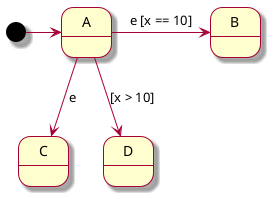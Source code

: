 @startuml
skin rose

[*] -> A
A -> B : e [x == 10]
A --> C : e
A --> D : [x > 10]

'[init] x = 0;
'[code] int x;

@enduml
